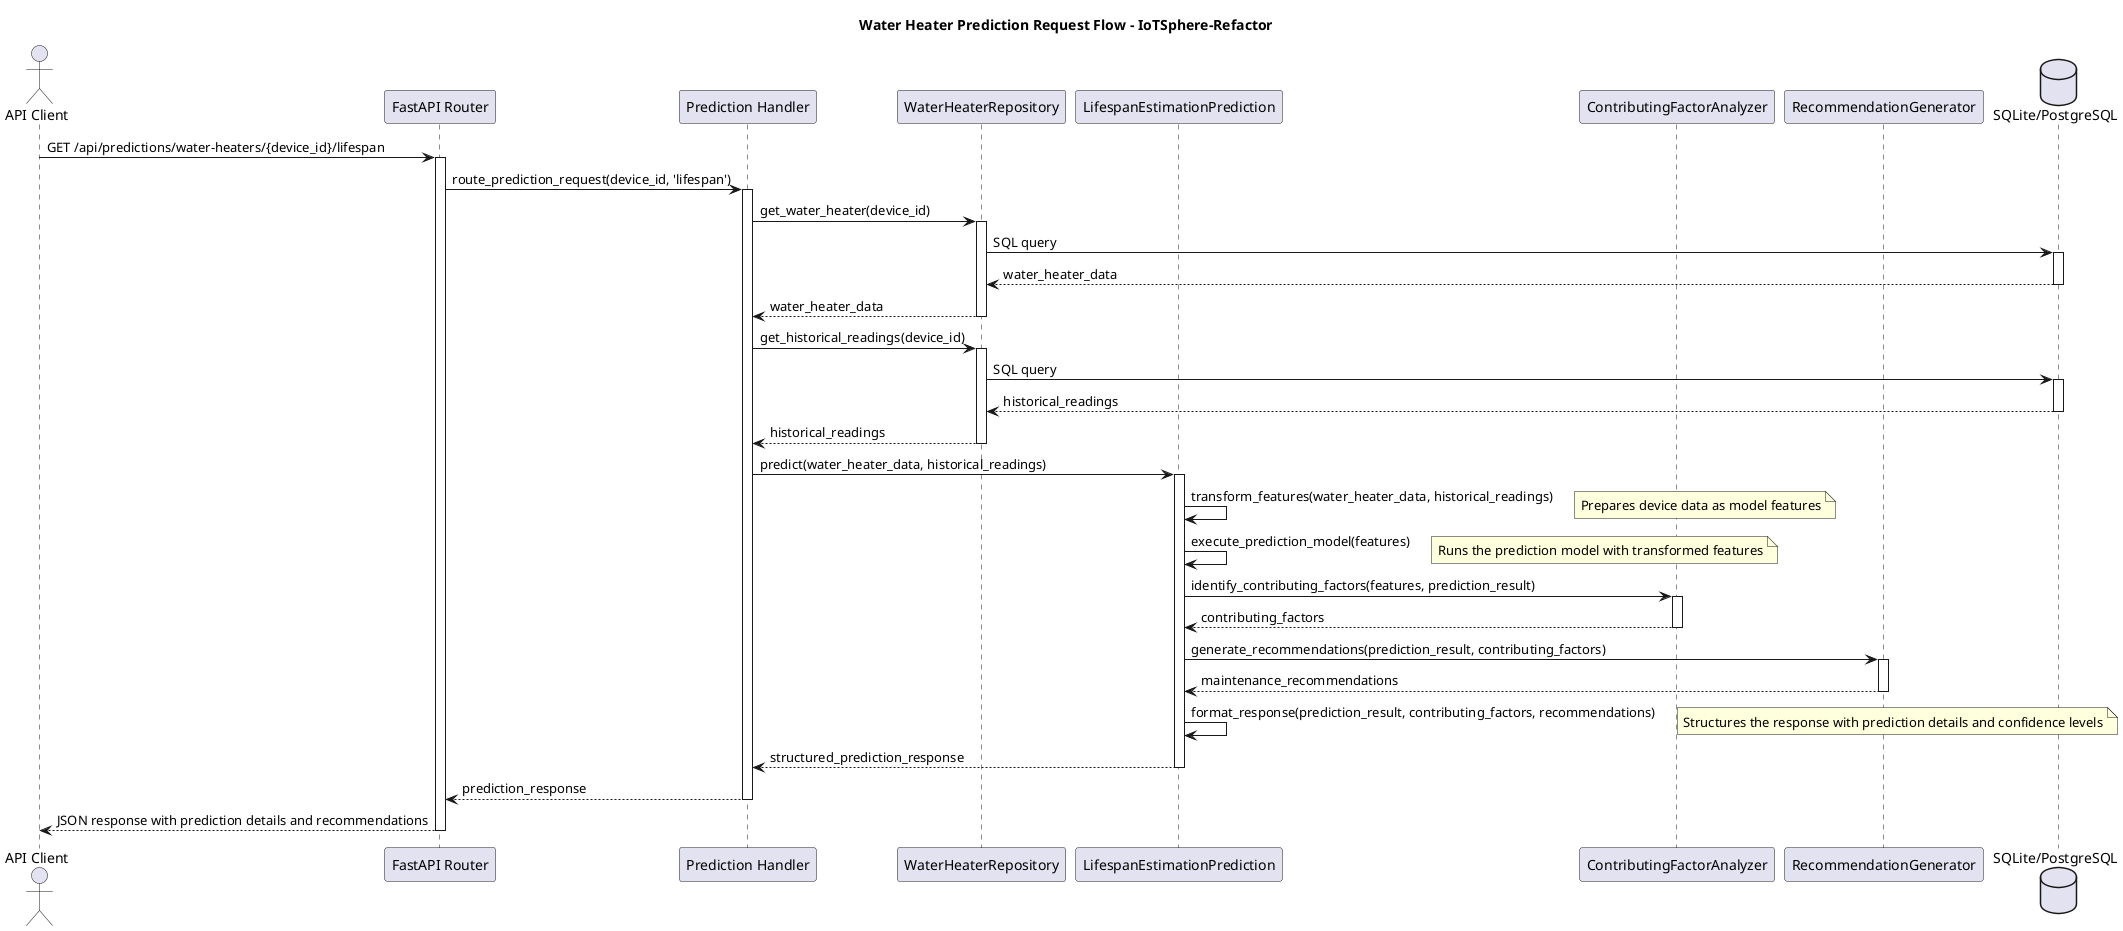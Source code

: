 @startuml Water Heater Prediction Sequence
title "Water Heater Prediction Request Flow - IoTSphere-Refactor"

actor "API Client" as client
participant "FastAPI Router" as router
participant "Prediction Handler" as handler
participant "WaterHeaterRepository" as repository
participant "LifespanEstimationPrediction" as lifespan
participant "ContributingFactorAnalyzer" as factors
participant "RecommendationGenerator" as recommendations
database "SQLite/PostgreSQL" as database

client -> router: GET /api/predictions/water-heaters/{device_id}/lifespan
activate router

router -> handler: route_prediction_request(device_id, 'lifespan')
activate handler

handler -> repository: get_water_heater(device_id)
activate repository
repository -> database: SQL query
activate database
database --> repository: water_heater_data
deactivate database
repository --> handler: water_heater_data
deactivate repository

handler -> repository: get_historical_readings(device_id)
activate repository
repository -> database: SQL query
activate database
database --> repository: historical_readings
deactivate database
repository --> handler: historical_readings
deactivate repository

handler -> lifespan: predict(water_heater_data, historical_readings)
activate lifespan

lifespan -> lifespan: transform_features(water_heater_data, historical_readings)
note right: Prepares device data as model features

lifespan -> lifespan: execute_prediction_model(features)
note right: Runs the prediction model with transformed features

lifespan -> factors: identify_contributing_factors(features, prediction_result)
activate factors
factors --> lifespan: contributing_factors
deactivate factors

lifespan -> recommendations: generate_recommendations(prediction_result, contributing_factors)
activate recommendations
recommendations --> lifespan: maintenance_recommendations
deactivate recommendations

lifespan -> lifespan: format_response(prediction_result, contributing_factors, recommendations)
note right: Structures the response with prediction details and confidence levels

lifespan --> handler: structured_prediction_response
deactivate lifespan

handler --> router: prediction_response
deactivate handler

router --> client: JSON response with prediction details and recommendations
deactivate router

@enduml
